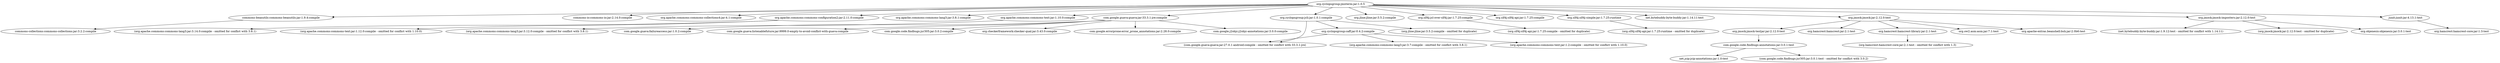 digraph jiaqi__jmxterm {
	"org.cyclopsgroup:jmxterm:jar:1.0.5" -> "commons-beanutils:commons-beanutils:jar:1.9.4:compile" ; 
	"org.cyclopsgroup:jmxterm:jar:1.0.5" -> "commons-io:commons-io:jar:2.14.0:compile" ; 
	"org.cyclopsgroup:jmxterm:jar:1.0.5" -> "org.apache.commons:commons-collections4:jar:4.1:compile" ; 
	"org.cyclopsgroup:jmxterm:jar:1.0.5" -> "org.apache.commons:commons-configuration2:jar:2.11.0:compile" ; 
	"org.cyclopsgroup:jmxterm:jar:1.0.5" -> "org.apache.commons:commons-lang3:jar:3.8.1:compile" ; 
	"org.cyclopsgroup:jmxterm:jar:1.0.5" -> "org.apache.commons:commons-text:jar:1.10.0:compile" ; 
	"org.cyclopsgroup:jmxterm:jar:1.0.5" -> "com.google.guava:guava:jar:33.3.1-jre:compile" ; 
	"org.cyclopsgroup:jmxterm:jar:1.0.5" -> "org.cyclopsgroup:jcli:jar:1.0.1:compile" ; 
	"org.cyclopsgroup:jmxterm:jar:1.0.5" -> "org.jline:jline:jar:3.5.2:compile" ; 
	"org.cyclopsgroup:jmxterm:jar:1.0.5" -> "org.slf4j:jcl-over-slf4j:jar:1.7.25:compile" ; 
	"org.cyclopsgroup:jmxterm:jar:1.0.5" -> "org.slf4j:slf4j-api:jar:1.7.25:compile" ; 
	"org.cyclopsgroup:jmxterm:jar:1.0.5" -> "org.slf4j:slf4j-simple:jar:1.7.25:runtime" ; 
	"org.cyclopsgroup:jmxterm:jar:1.0.5" -> "net.bytebuddy:byte-buddy:jar:1.14.11:test" ; 
	"org.cyclopsgroup:jmxterm:jar:1.0.5" -> "org.jmock:jmock:jar:2.12.0:test" ; 
	"org.cyclopsgroup:jmxterm:jar:1.0.5" -> "org.jmock:jmock-imposters:jar:2.12.0:test" ; 
	"org.cyclopsgroup:jmxterm:jar:1.0.5" -> "junit:junit:jar:4.13.1:test" ; 
	"commons-beanutils:commons-beanutils:jar:1.9.4:compile" -> "commons-collections:commons-collections:jar:3.2.2:compile" ; 
	"org.apache.commons:commons-configuration2:jar:2.11.0:compile" -> "(org.apache.commons:commons-lang3:jar:3.14.0:compile - omitted for conflict with 3.8.1)" ; 
	"org.apache.commons:commons-configuration2:jar:2.11.0:compile" -> "(org.apache.commons:commons-text:jar:1.12.0:compile - omitted for conflict with 1.10.0)" ; 
	"org.apache.commons:commons-text:jar:1.10.0:compile" -> "(org.apache.commons:commons-lang3:jar:3.12.0:compile - omitted for conflict with 3.8.1)" ; 
	"com.google.guava:guava:jar:33.3.1-jre:compile" -> "com.google.guava:failureaccess:jar:1.0.2:compile" ; 
	"com.google.guava:guava:jar:33.3.1-jre:compile" -> "com.google.guava:listenablefuture:jar:9999.0-empty-to-avoid-conflict-with-guava:compile" ; 
	"com.google.guava:guava:jar:33.3.1-jre:compile" -> "com.google.code.findbugs:jsr305:jar:3.0.2:compile" ; 
	"com.google.guava:guava:jar:33.3.1-jre:compile" -> "org.checkerframework:checker-qual:jar:3.43.0:compile" ; 
	"com.google.guava:guava:jar:33.3.1-jre:compile" -> "com.google.errorprone:error_prone_annotations:jar:2.28.0:compile" ; 
	"com.google.guava:guava:jar:33.3.1-jre:compile" -> "com.google.j2objc:j2objc-annotations:jar:3.0.0:compile" ; 
	"org.cyclopsgroup:jcli:jar:1.0.1:compile" -> "(com.google.guava:guava:jar:27.0.1-android:compile - omitted for conflict with 33.3.1-jre)" ; 
	"org.cyclopsgroup:jcli:jar:1.0.1:compile" -> "org.cyclopsgroup:caff:jar:0.4.2:compile" ; 
	"org.cyclopsgroup:jcli:jar:1.0.1:compile" -> "(org.jline:jline:jar:3.5.2:compile - omitted for duplicate)" ; 
	"org.cyclopsgroup:caff:jar:0.4.2:compile" -> "(com.google.guava:guava:jar:27.0.1-android:compile - omitted for conflict with 33.3.1-jre)" ; 
	"org.cyclopsgroup:caff:jar:0.4.2:compile" -> "(org.apache.commons:commons-lang3:jar:3.7:compile - omitted for conflict with 3.8.1)" ; 
	"org.cyclopsgroup:caff:jar:0.4.2:compile" -> "(org.apache.commons:commons-text:jar:1.2:compile - omitted for conflict with 1.10.0)" ; 
	"org.slf4j:jcl-over-slf4j:jar:1.7.25:compile" -> "(org.slf4j:slf4j-api:jar:1.7.25:compile - omitted for duplicate)" ; 
	"org.slf4j:slf4j-simple:jar:1.7.25:runtime" -> "(org.slf4j:slf4j-api:jar:1.7.25:runtime - omitted for duplicate)" ; 
	"org.jmock:jmock:jar:2.12.0:test" -> "org.jmock:jmock-testjar:jar:2.12.0:test" ; 
	"org.jmock:jmock:jar:2.12.0:test" -> "org.hamcrest:hamcrest:jar:2.1:test" ; 
	"org.jmock:jmock:jar:2.12.0:test" -> "org.hamcrest:hamcrest-library:jar:2.1:test" ; 
	"org.jmock:jmock:jar:2.12.0:test" -> "org.ow2.asm:asm:jar:7.1:test" ; 
	"org.jmock:jmock:jar:2.12.0:test" -> "org.apache-extras.beanshell:bsh:jar:2.0b6:test" ; 
	"org.jmock:jmock-testjar:jar:2.12.0:test" -> "com.google.code.findbugs:annotations:jar:3.0.1:test" ; 
	"com.google.code.findbugs:annotations:jar:3.0.1:test" -> "net.jcip:jcip-annotations:jar:1.0:test" ; 
	"com.google.code.findbugs:annotations:jar:3.0.1:test" -> "(com.google.code.findbugs:jsr305:jar:3.0.1:test - omitted for conflict with 3.0.2)" ; 
	"org.hamcrest:hamcrest-library:jar:2.1:test" -> "(org.hamcrest:hamcrest-core:jar:2.1:test - omitted for conflict with 1.3)" ; 
	"org.jmock:jmock-imposters:jar:2.12.0:test" -> "(net.bytebuddy:byte-buddy:jar:1.9.12:test - omitted for conflict with 1.14.11)" ; 
	"org.jmock:jmock-imposters:jar:2.12.0:test" -> "(org.jmock:jmock:jar:2.12.0:test - omitted for duplicate)" ; 
	"org.jmock:jmock-imposters:jar:2.12.0:test" -> "org.objenesis:objenesis:jar:3.0.1:test" ; 
	"junit:junit:jar:4.13.1:test" -> "org.hamcrest:hamcrest-core:jar:1.3:test" ; 
}
